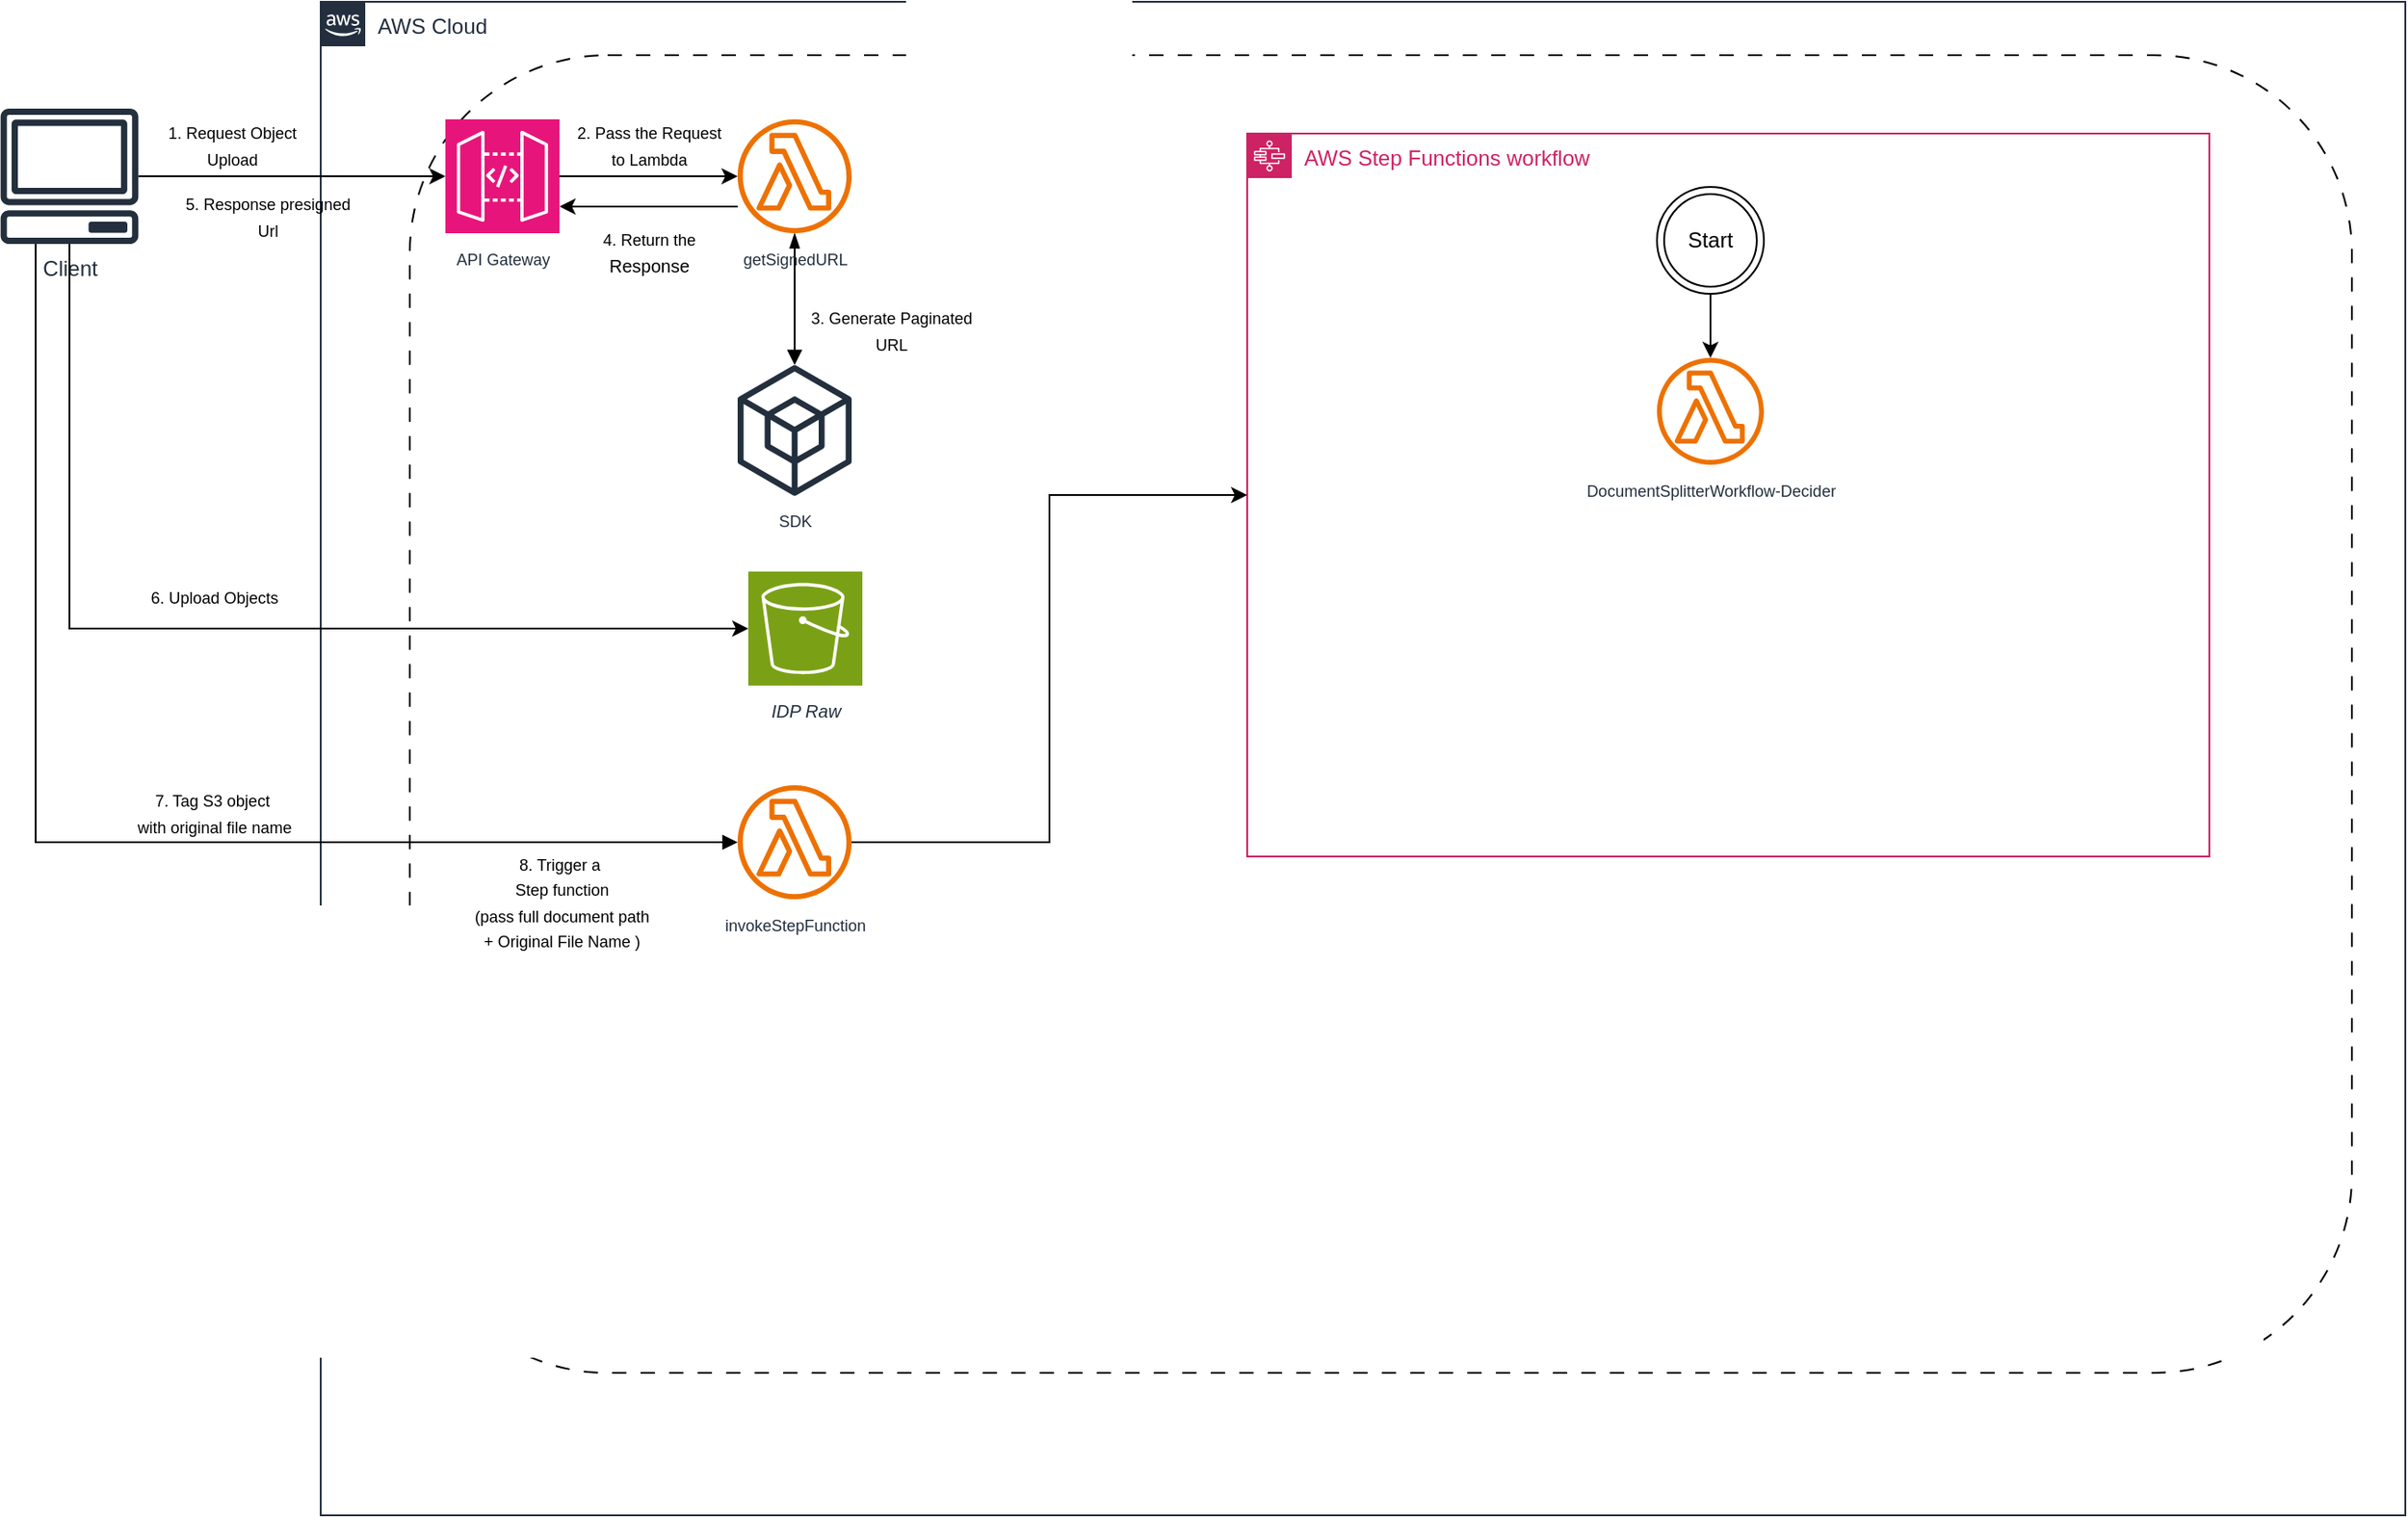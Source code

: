 <mxfile version="28.0.6">
  <diagram name="Page-1" id="xOIfc_SoM40c6wZjQV8W">
    <mxGraphModel dx="802" dy="573" grid="1" gridSize="10" guides="1" tooltips="1" connect="1" arrows="1" fold="1" page="1" pageScale="1" pageWidth="1169" pageHeight="827" math="0" shadow="0">
      <root>
        <mxCell id="0" />
        <mxCell id="1" parent="0" />
        <mxCell id="vmnaAAPYhfZkfkVPNkNN-1" value="AWS Cloud" style="points=[[0,0],[0.25,0],[0.5,0],[0.75,0],[1,0],[1,0.25],[1,0.5],[1,0.75],[1,1],[0.75,1],[0.5,1],[0.25,1],[0,1],[0,0.75],[0,0.5],[0,0.25]];outlineConnect=0;gradientColor=none;html=1;whiteSpace=wrap;fontSize=12;fontStyle=0;container=1;pointerEvents=0;collapsible=0;recursiveResize=0;shape=mxgraph.aws4.group;grIcon=mxgraph.aws4.group_aws_cloud_alt;strokeColor=#232F3E;fillColor=none;verticalAlign=top;align=left;spacingLeft=30;fontColor=#232F3E;dashed=0;" vertex="1" parent="1">
          <mxGeometry x="210" y="80" width="1170" height="850" as="geometry" />
        </mxCell>
        <mxCell id="vmnaAAPYhfZkfkVPNkNN-3" value="&lt;div&gt;&lt;br&gt;&lt;/div&gt;" style="rounded=1;whiteSpace=wrap;html=1;gradientColor=none;fillColor=none;dashed=1;dashPattern=8 8;" vertex="1" parent="vmnaAAPYhfZkfkVPNkNN-1">
          <mxGeometry x="50" y="30" width="1090" height="740" as="geometry" />
        </mxCell>
        <mxCell id="vmnaAAPYhfZkfkVPNkNN-15" value="&lt;font style=&quot;font-size: 9px;&quot;&gt;2. Pass the Request&lt;br&gt;&lt;/font&gt;&lt;div&gt;&lt;font style=&quot;font-size: 9px;&quot;&gt;to Lambda&lt;/font&gt;&lt;/div&gt;" style="text;html=1;align=center;verticalAlign=middle;resizable=0;points=[];autosize=1;strokeColor=none;fillColor=none;" vertex="1" parent="vmnaAAPYhfZkfkVPNkNN-1">
          <mxGeometry x="134" y="60" width="100" height="40" as="geometry" />
        </mxCell>
        <mxCell id="vmnaAAPYhfZkfkVPNkNN-2" value="&lt;font size=&quot;1&quot;&gt;&lt;i&gt;IDP Raw&lt;/i&gt;&lt;/font&gt;" style="sketch=0;points=[[0,0,0],[0.25,0,0],[0.5,0,0],[0.75,0,0],[1,0,0],[0,1,0],[0.25,1,0],[0.5,1,0],[0.75,1,0],[1,1,0],[0,0.25,0],[0,0.5,0],[0,0.75,0],[1,0.25,0],[1,0.5,0],[1,0.75,0]];outlineConnect=0;fontColor=#232F3E;fillColor=#7AA116;strokeColor=#ffffff;dashed=0;verticalLabelPosition=bottom;verticalAlign=top;align=center;html=1;fontSize=12;fontStyle=0;aspect=fixed;shape=mxgraph.aws4.resourceIcon;resIcon=mxgraph.aws4.s3;" vertex="1" parent="vmnaAAPYhfZkfkVPNkNN-1">
          <mxGeometry x="239.995" y="320.002" width="64" height="64" as="geometry" />
        </mxCell>
        <mxCell id="vmnaAAPYhfZkfkVPNkNN-7" value="&lt;font style=&quot;font-size: 9px;&quot;&gt;API Gateway&lt;/font&gt;" style="sketch=0;points=[[0,0,0],[0.25,0,0],[0.5,0,0],[0.75,0,0],[1,0,0],[0,1,0],[0.25,1,0],[0.5,1,0],[0.75,1,0],[1,1,0],[0,0.25,0],[0,0.5,0],[0,0.75,0],[1,0.25,0],[1,0.5,0],[1,0.75,0]];outlineConnect=0;fontColor=#232F3E;fillColor=#E7157B;strokeColor=#ffffff;dashed=0;verticalLabelPosition=bottom;verticalAlign=top;align=center;html=1;fontSize=12;fontStyle=0;aspect=fixed;shape=mxgraph.aws4.resourceIcon;resIcon=mxgraph.aws4.api_gateway;" vertex="1" parent="vmnaAAPYhfZkfkVPNkNN-1">
          <mxGeometry x="70" y="66" width="64" height="64" as="geometry" />
        </mxCell>
        <mxCell id="vmnaAAPYhfZkfkVPNkNN-20" style="edgeStyle=orthogonalEdgeStyle;rounded=0;orthogonalLoop=1;jettySize=auto;html=1;startArrow=blockThin;startFill=1;endArrow=block;endFill=1;" edge="1" parent="vmnaAAPYhfZkfkVPNkNN-1" source="vmnaAAPYhfZkfkVPNkNN-13" target="vmnaAAPYhfZkfkVPNkNN-16">
          <mxGeometry relative="1" as="geometry" />
        </mxCell>
        <mxCell id="vmnaAAPYhfZkfkVPNkNN-23" style="edgeStyle=orthogonalEdgeStyle;rounded=0;orthogonalLoop=1;jettySize=auto;html=1;" edge="1" parent="vmnaAAPYhfZkfkVPNkNN-1">
          <mxGeometry relative="1" as="geometry">
            <mxPoint x="234.001" y="115" as="sourcePoint" />
            <mxPoint x="134" y="115" as="targetPoint" />
          </mxGeometry>
        </mxCell>
        <mxCell id="vmnaAAPYhfZkfkVPNkNN-13" value="&lt;font style=&quot;font-size: 9px;&quot;&gt;getSignedURL&lt;/font&gt;" style="sketch=0;outlineConnect=0;fontColor=#232F3E;gradientColor=none;fillColor=#ED7100;strokeColor=none;dashed=0;verticalLabelPosition=bottom;verticalAlign=top;align=center;html=1;fontSize=12;fontStyle=0;aspect=fixed;pointerEvents=1;shape=mxgraph.aws4.lambda_function;" vertex="1" parent="vmnaAAPYhfZkfkVPNkNN-1">
          <mxGeometry x="234" y="66" width="64" height="64" as="geometry" />
        </mxCell>
        <mxCell id="vmnaAAPYhfZkfkVPNkNN-16" value="&lt;font style=&quot;font-size: 9px;&quot;&gt;SDK&lt;/font&gt;" style="sketch=0;outlineConnect=0;fontColor=#232F3E;gradientColor=none;fillColor=#232F3D;strokeColor=none;dashed=0;verticalLabelPosition=bottom;verticalAlign=top;align=center;html=1;fontSize=12;fontStyle=0;aspect=fixed;pointerEvents=1;shape=mxgraph.aws4.external_sdk;" vertex="1" parent="vmnaAAPYhfZkfkVPNkNN-1">
          <mxGeometry x="234" y="204" width="64" height="73.41" as="geometry" />
        </mxCell>
        <mxCell id="vmnaAAPYhfZkfkVPNkNN-14" style="edgeStyle=orthogonalEdgeStyle;rounded=0;orthogonalLoop=1;jettySize=auto;html=1;" edge="1" parent="vmnaAAPYhfZkfkVPNkNN-1" source="vmnaAAPYhfZkfkVPNkNN-7" target="vmnaAAPYhfZkfkVPNkNN-13">
          <mxGeometry relative="1" as="geometry" />
        </mxCell>
        <mxCell id="vmnaAAPYhfZkfkVPNkNN-21" value="&lt;font style=&quot;font-size: 9px;&quot;&gt;3. Generate Paginated&lt;br&gt;&lt;/font&gt;&lt;div&gt;&lt;font style=&quot;font-size: 9px;&quot;&gt;URL&lt;/font&gt;&lt;/div&gt;" style="text;html=1;align=center;verticalAlign=middle;resizable=0;points=[];autosize=1;strokeColor=none;fillColor=none;" vertex="1" parent="vmnaAAPYhfZkfkVPNkNN-1">
          <mxGeometry x="265" y="164" width="110" height="40" as="geometry" />
        </mxCell>
        <mxCell id="vmnaAAPYhfZkfkVPNkNN-24" value="&lt;font style=&quot;font-size: 9px;&quot;&gt;4. Return the&lt;/font&gt;&lt;div&gt;&lt;font size=&quot;1&quot;&gt;Response&lt;/font&gt;&lt;/div&gt;" style="text;html=1;align=center;verticalAlign=middle;resizable=0;points=[];autosize=1;strokeColor=none;fillColor=none;" vertex="1" parent="vmnaAAPYhfZkfkVPNkNN-1">
          <mxGeometry x="144" y="120" width="80" height="40" as="geometry" />
        </mxCell>
        <mxCell id="vmnaAAPYhfZkfkVPNkNN-31" value="AWS Step Functions workflow" style="points=[[0,0],[0.25,0],[0.5,0],[0.75,0],[1,0],[1,0.25],[1,0.5],[1,0.75],[1,1],[0.75,1],[0.5,1],[0.25,1],[0,1],[0,0.75],[0,0.5],[0,0.25]];outlineConnect=0;gradientColor=none;html=1;whiteSpace=wrap;fontSize=12;fontStyle=0;container=1;pointerEvents=0;collapsible=0;recursiveResize=0;shape=mxgraph.aws4.group;grIcon=mxgraph.aws4.group_aws_step_functions_workflow;strokeColor=#CD2264;fillColor=none;verticalAlign=top;align=left;spacingLeft=30;fontColor=#CD2264;dashed=0;" vertex="1" parent="vmnaAAPYhfZkfkVPNkNN-1">
          <mxGeometry x="520" y="74" width="540" height="406" as="geometry" />
        </mxCell>
        <mxCell id="vmnaAAPYhfZkfkVPNkNN-41" value="" style="edgeStyle=orthogonalEdgeStyle;rounded=0;orthogonalLoop=1;jettySize=auto;html=1;" edge="1" parent="vmnaAAPYhfZkfkVPNkNN-31" source="vmnaAAPYhfZkfkVPNkNN-33" target="vmnaAAPYhfZkfkVPNkNN-34">
          <mxGeometry relative="1" as="geometry" />
        </mxCell>
        <mxCell id="vmnaAAPYhfZkfkVPNkNN-33" value="Start" style="ellipse;shape=doubleEllipse;html=1;dashed=0;whiteSpace=wrap;aspect=fixed;" vertex="1" parent="vmnaAAPYhfZkfkVPNkNN-31">
          <mxGeometry x="230" y="30" width="60" height="60" as="geometry" />
        </mxCell>
        <mxCell id="vmnaAAPYhfZkfkVPNkNN-34" value="&lt;font style=&quot;font-size: 9px;&quot;&gt;DocumentSplitterWorkflow-Decider&lt;/font&gt;" style="sketch=0;outlineConnect=0;fontColor=#232F3E;gradientColor=none;fillColor=#ED7100;strokeColor=none;dashed=0;verticalLabelPosition=bottom;verticalAlign=top;align=center;html=1;fontSize=12;fontStyle=0;aspect=fixed;pointerEvents=1;shape=mxgraph.aws4.lambda_function;" vertex="1" parent="vmnaAAPYhfZkfkVPNkNN-31">
          <mxGeometry x="230" y="126" width="60" height="60" as="geometry" />
        </mxCell>
        <mxCell id="vmnaAAPYhfZkfkVPNkNN-36" value="&lt;font style=&quot;font-size: 9px;&quot;&gt;8. Trigger a&amp;nbsp;&lt;/font&gt;&lt;div&gt;&lt;font style=&quot;font-size: 9px;&quot;&gt;Step function&lt;/font&gt;&lt;/div&gt;&lt;div&gt;&lt;font style=&quot;font-size: 9px;&quot;&gt;&amp;nbsp;(pass full document path&amp;nbsp;&lt;/font&gt;&lt;/div&gt;&lt;div&gt;&lt;font style=&quot;font-size: 9px;&quot;&gt;+ Original File Name )&lt;/font&gt;&lt;/div&gt;" style="text;html=1;align=center;verticalAlign=middle;resizable=0;points=[];autosize=1;strokeColor=none;fillColor=none;" vertex="1" parent="vmnaAAPYhfZkfkVPNkNN-1">
          <mxGeometry x="70" y="470" width="130" height="70" as="geometry" />
        </mxCell>
        <mxCell id="vmnaAAPYhfZkfkVPNkNN-40" style="edgeStyle=orthogonalEdgeStyle;rounded=0;orthogonalLoop=1;jettySize=auto;html=1;" edge="1" parent="vmnaAAPYhfZkfkVPNkNN-1" source="vmnaAAPYhfZkfkVPNkNN-37" target="vmnaAAPYhfZkfkVPNkNN-31">
          <mxGeometry relative="1" as="geometry" />
        </mxCell>
        <mxCell id="vmnaAAPYhfZkfkVPNkNN-37" value="&lt;font style=&quot;font-size: 9px;&quot;&gt;invokeStepFunction&lt;/font&gt;" style="sketch=0;outlineConnect=0;fontColor=#232F3E;gradientColor=none;fillColor=#ED7100;strokeColor=none;dashed=0;verticalLabelPosition=bottom;verticalAlign=top;align=center;html=1;fontSize=12;fontStyle=0;aspect=fixed;pointerEvents=1;shape=mxgraph.aws4.lambda_function;" vertex="1" parent="vmnaAAPYhfZkfkVPNkNN-1">
          <mxGeometry x="234" y="440" width="64" height="64" as="geometry" />
        </mxCell>
        <mxCell id="vmnaAAPYhfZkfkVPNkNN-9" style="edgeStyle=orthogonalEdgeStyle;rounded=0;orthogonalLoop=1;jettySize=auto;html=1;" edge="1" parent="1" source="vmnaAAPYhfZkfkVPNkNN-6" target="vmnaAAPYhfZkfkVPNkNN-7">
          <mxGeometry relative="1" as="geometry" />
        </mxCell>
        <mxCell id="vmnaAAPYhfZkfkVPNkNN-6" value="Client" style="sketch=0;outlineConnect=0;fontColor=#232F3E;gradientColor=none;fillColor=#232F3D;strokeColor=none;dashed=0;verticalLabelPosition=bottom;verticalAlign=top;align=center;html=1;fontSize=12;fontStyle=0;aspect=fixed;pointerEvents=1;shape=mxgraph.aws4.client;" vertex="1" parent="1">
          <mxGeometry x="30" y="140" width="78" height="76" as="geometry" />
        </mxCell>
        <mxCell id="vmnaAAPYhfZkfkVPNkNN-12" value="&lt;font style=&quot;font-size: 9px;&quot;&gt;1. Request Object&lt;/font&gt;&lt;div&gt;&lt;font style=&quot;font-size: 9px;&quot;&gt;Upload&lt;/font&gt;&lt;/div&gt;" style="text;html=1;align=center;verticalAlign=middle;resizable=0;points=[];autosize=1;strokeColor=none;fillColor=none;" vertex="1" parent="1">
          <mxGeometry x="110" y="140" width="100" height="40" as="geometry" />
        </mxCell>
        <mxCell id="vmnaAAPYhfZkfkVPNkNN-25" value="&lt;font style=&quot;font-size: 9px;&quot;&gt;5. Response presigned&lt;/font&gt;&lt;div&gt;&lt;font style=&quot;font-size: 9px;&quot;&gt;Url&lt;/font&gt;&lt;/div&gt;" style="text;html=1;align=center;verticalAlign=middle;resizable=0;points=[];autosize=1;strokeColor=none;fillColor=none;" vertex="1" parent="1">
          <mxGeometry x="120" y="180" width="120" height="40" as="geometry" />
        </mxCell>
        <mxCell id="vmnaAAPYhfZkfkVPNkNN-26" style="edgeStyle=orthogonalEdgeStyle;rounded=0;orthogonalLoop=1;jettySize=auto;html=1;entryX=0;entryY=0.5;entryDx=0;entryDy=0;entryPerimeter=0;" edge="1" parent="1" source="vmnaAAPYhfZkfkVPNkNN-6" target="vmnaAAPYhfZkfkVPNkNN-2">
          <mxGeometry relative="1" as="geometry">
            <Array as="points">
              <mxPoint x="69" y="432" />
            </Array>
          </mxGeometry>
        </mxCell>
        <mxCell id="vmnaAAPYhfZkfkVPNkNN-27" value="&lt;font style=&quot;font-size: 9px;&quot;&gt;6. Upload Objects&lt;/font&gt;" style="text;html=1;align=center;verticalAlign=middle;resizable=0;points=[];autosize=1;strokeColor=none;fillColor=none;" vertex="1" parent="1">
          <mxGeometry x="100" y="399" width="100" height="30" as="geometry" />
        </mxCell>
        <mxCell id="vmnaAAPYhfZkfkVPNkNN-38" style="edgeStyle=orthogonalEdgeStyle;rounded=0;orthogonalLoop=1;jettySize=auto;html=1;startArrow=block;startFill=1;endArrow=none;endFill=0;" edge="1" parent="1" source="vmnaAAPYhfZkfkVPNkNN-37" target="vmnaAAPYhfZkfkVPNkNN-6">
          <mxGeometry relative="1" as="geometry">
            <Array as="points">
              <mxPoint x="50" y="552" />
            </Array>
          </mxGeometry>
        </mxCell>
        <mxCell id="vmnaAAPYhfZkfkVPNkNN-39" value="&lt;font style=&quot;font-size: 9px;&quot;&gt;7. Tag S3 object&amp;nbsp;&lt;/font&gt;&lt;div&gt;&lt;font style=&quot;font-size: 9px;&quot;&gt;with original file name&lt;/font&gt;&lt;/div&gt;" style="text;html=1;align=center;verticalAlign=middle;resizable=0;points=[];autosize=1;strokeColor=none;fillColor=none;" vertex="1" parent="1">
          <mxGeometry x="95" y="515" width="110" height="40" as="geometry" />
        </mxCell>
      </root>
    </mxGraphModel>
  </diagram>
</mxfile>
